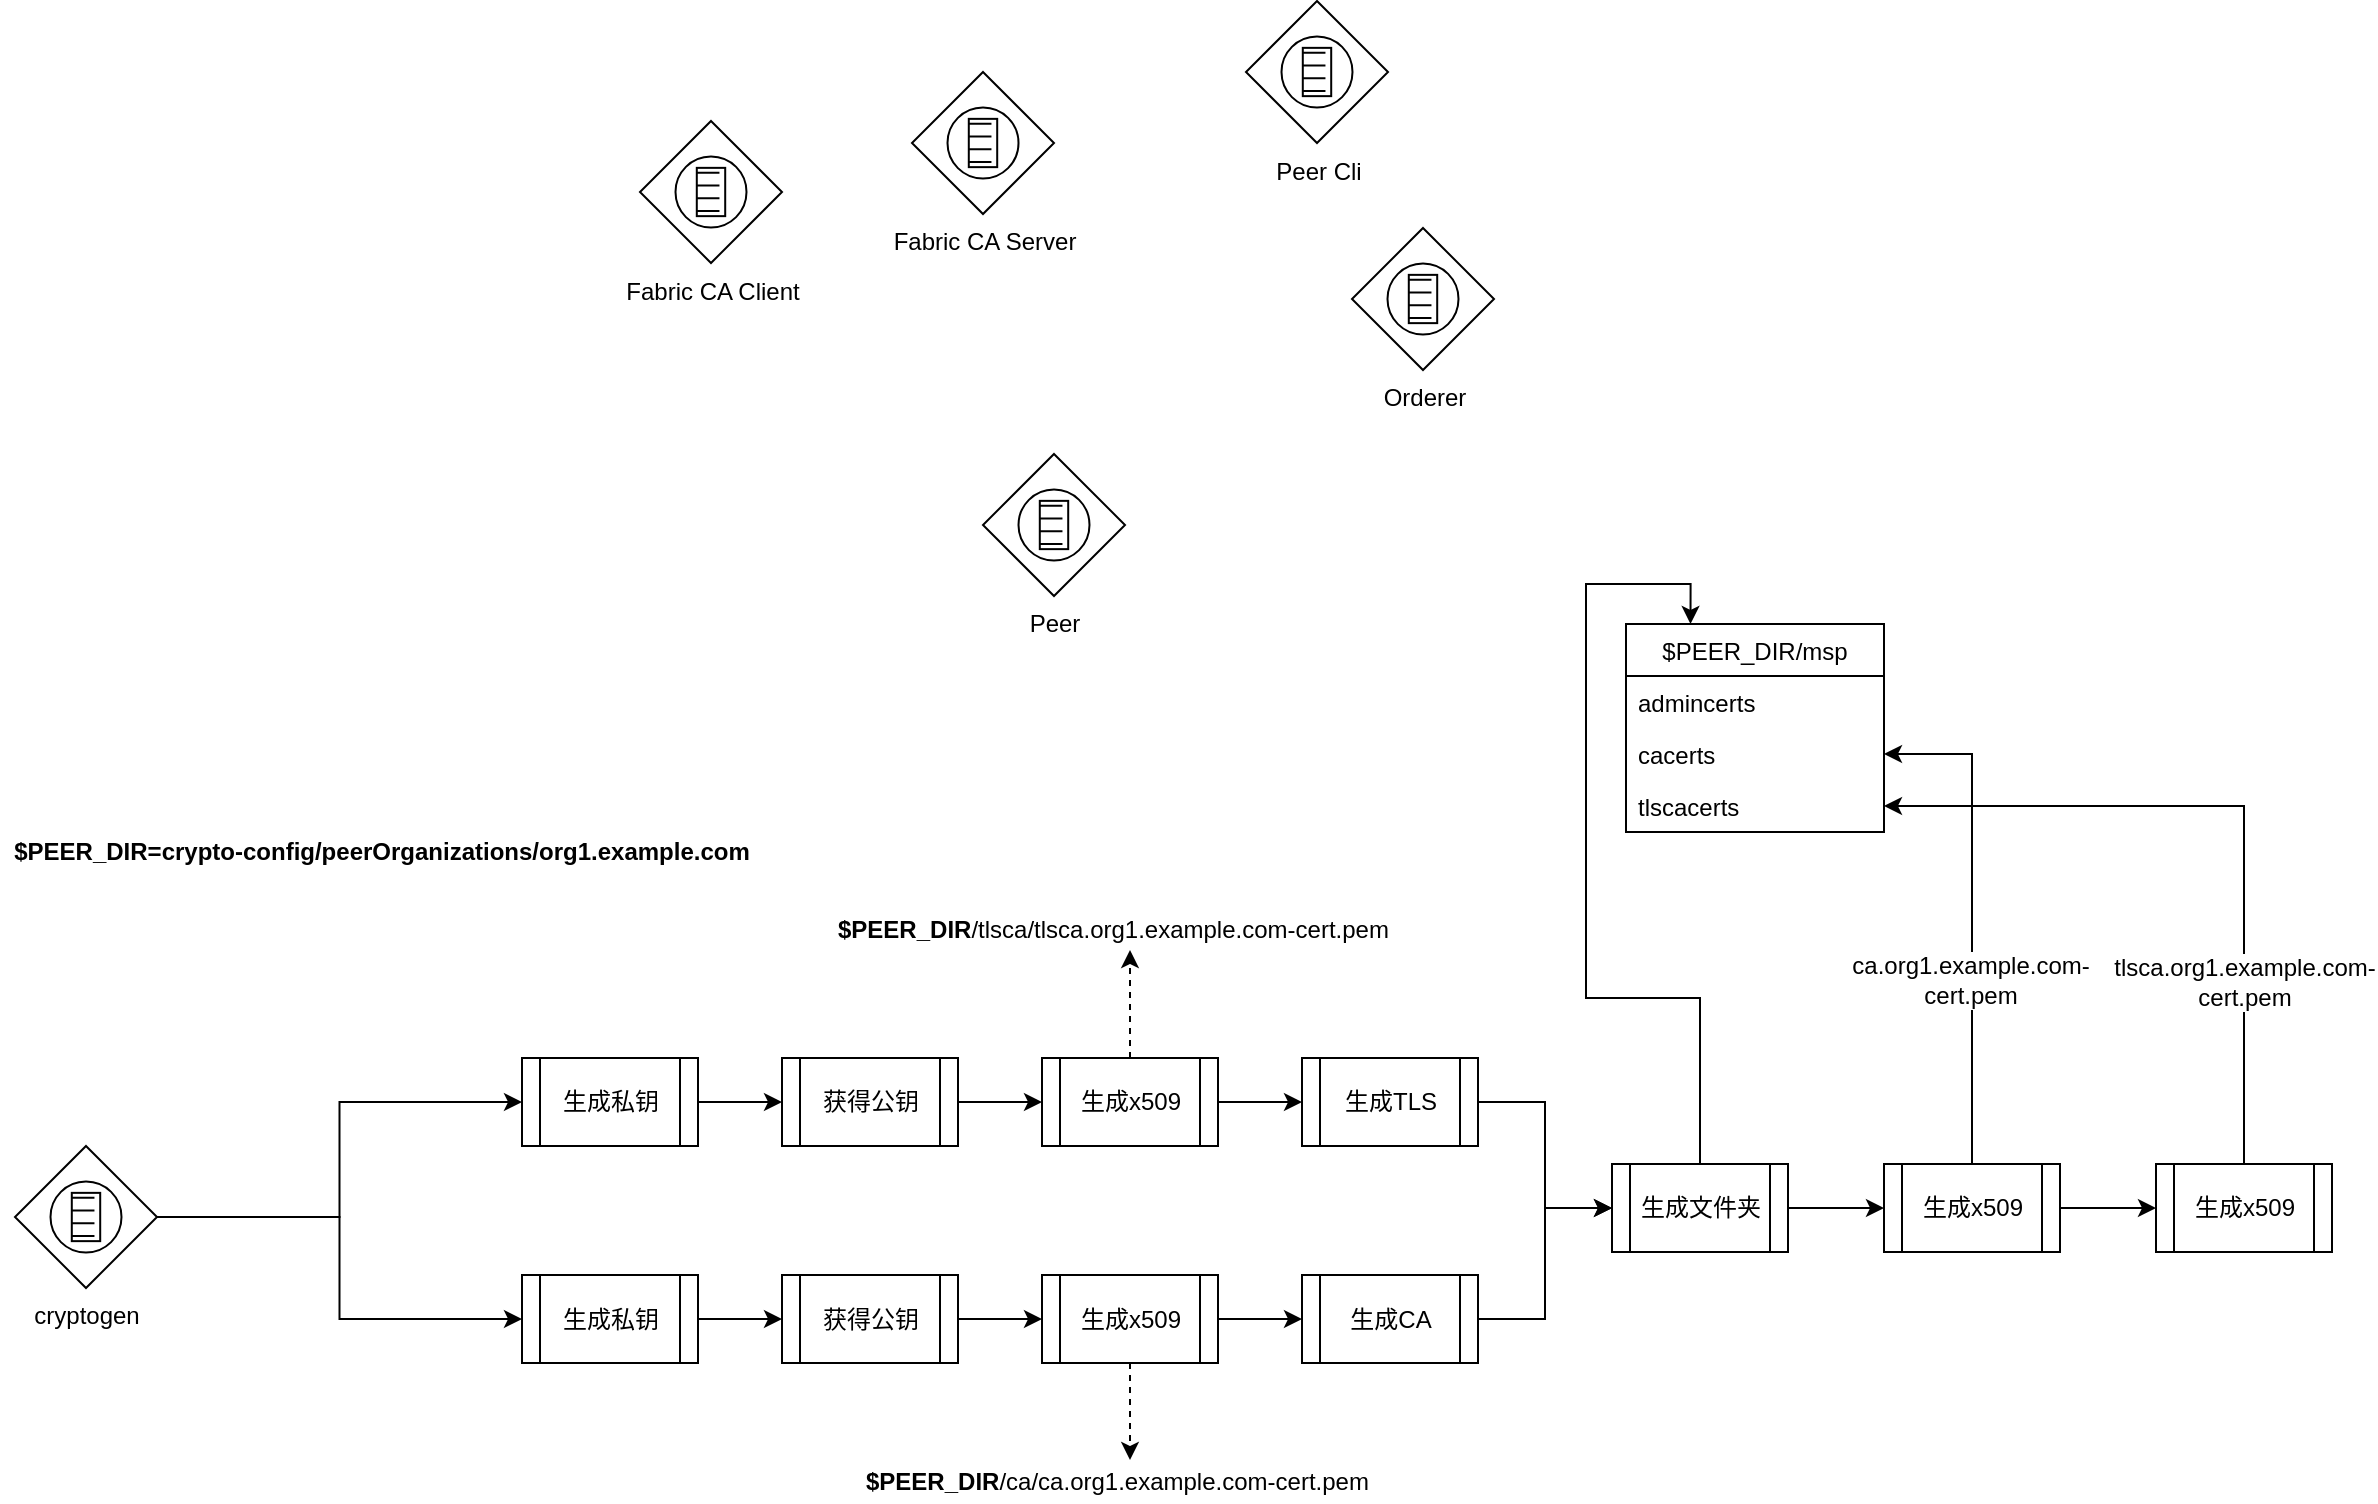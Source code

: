 <mxfile version="12.3.7" type="github" pages="1">
  <diagram id="f92AYcMgAs4UJ2Xm7mpZ" name="第 1 页">
    <mxGraphModel dx="1822" dy="762" grid="0" gridSize="10" guides="1" tooltips="1" connect="1" arrows="1" fold="1" page="0" pageScale="1" pageWidth="827" pageHeight="1169" math="0" shadow="0">
      <root>
        <mxCell id="0"/>
        <mxCell id="1" parent="0"/>
        <mxCell id="DQnRa8WI4qb7TQZ2dNu7-1" value="Fabric CA Server" style="shape=mxgraph.bpmn.shape;html=1;verticalLabelPosition=bottom;labelBackgroundColor=#ffffff;verticalAlign=top;align=center;perimeter=rhombusPerimeter;background=gateway;outlineConnect=0;outline=standard;symbol=conditional;" parent="1" vertex="1">
          <mxGeometry x="248" y="334" width="71" height="71" as="geometry"/>
        </mxCell>
        <mxCell id="DQnRa8WI4qb7TQZ2dNu7-2" value="Orderer" style="shape=mxgraph.bpmn.shape;html=1;verticalLabelPosition=bottom;labelBackgroundColor=#ffffff;verticalAlign=top;align=center;perimeter=rhombusPerimeter;background=gateway;outlineConnect=0;outline=standard;symbol=conditional;" parent="1" vertex="1">
          <mxGeometry x="468" y="412" width="71" height="71" as="geometry"/>
        </mxCell>
        <mxCell id="DQnRa8WI4qb7TQZ2dNu7-3" value="Peer&lt;br&gt;" style="shape=mxgraph.bpmn.shape;html=1;verticalLabelPosition=bottom;labelBackgroundColor=#ffffff;verticalAlign=top;align=center;perimeter=rhombusPerimeter;background=gateway;outlineConnect=0;outline=standard;symbol=conditional;" parent="1" vertex="1">
          <mxGeometry x="283.5" y="525" width="71" height="71" as="geometry"/>
        </mxCell>
        <mxCell id="DQnRa8WI4qb7TQZ2dNu7-4" value="Fabric CA Client&lt;br&gt;" style="shape=mxgraph.bpmn.shape;html=1;verticalLabelPosition=bottom;labelBackgroundColor=#ffffff;verticalAlign=top;align=center;perimeter=rhombusPerimeter;background=gateway;outlineConnect=0;outline=standard;symbol=conditional;" parent="1" vertex="1">
          <mxGeometry x="112" y="358.5" width="71" height="71" as="geometry"/>
        </mxCell>
        <mxCell id="DQnRa8WI4qb7TQZ2dNu7-5" value="Peer Cli" style="shape=mxgraph.bpmn.shape;html=1;verticalLabelPosition=bottom;labelBackgroundColor=#ffffff;verticalAlign=top;align=center;perimeter=rhombusPerimeter;background=gateway;outlineConnect=0;outline=standard;symbol=conditional;" parent="1" vertex="1">
          <mxGeometry x="415" y="298.5" width="71" height="71" as="geometry"/>
        </mxCell>
        <mxCell id="DQnRa8WI4qb7TQZ2dNu7-8" style="edgeStyle=orthogonalEdgeStyle;rounded=0;orthogonalLoop=1;jettySize=auto;html=1;exitX=1;exitY=0.5;exitDx=0;exitDy=0;" parent="1" source="DQnRa8WI4qb7TQZ2dNu7-6" target="DQnRa8WI4qb7TQZ2dNu7-7" edge="1">
          <mxGeometry relative="1" as="geometry"/>
        </mxCell>
        <mxCell id="DQnRa8WI4qb7TQZ2dNu7-23" style="edgeStyle=orthogonalEdgeStyle;rounded=0;orthogonalLoop=1;jettySize=auto;html=1;exitX=1;exitY=0.5;exitDx=0;exitDy=0;" parent="1" source="DQnRa8WI4qb7TQZ2dNu7-6" target="DQnRa8WI4qb7TQZ2dNu7-17" edge="1">
          <mxGeometry relative="1" as="geometry"/>
        </mxCell>
        <mxCell id="DQnRa8WI4qb7TQZ2dNu7-6" value="cryptogen" style="shape=mxgraph.bpmn.shape;html=1;verticalLabelPosition=bottom;labelBackgroundColor=#ffffff;verticalAlign=top;align=center;perimeter=rhombusPerimeter;background=gateway;outlineConnect=0;outline=standard;symbol=conditional;" parent="1" vertex="1">
          <mxGeometry x="-200.5" y="871" width="71" height="71" as="geometry"/>
        </mxCell>
        <mxCell id="DQnRa8WI4qb7TQZ2dNu7-12" style="edgeStyle=orthogonalEdgeStyle;rounded=0;orthogonalLoop=1;jettySize=auto;html=1;exitX=1;exitY=0.5;exitDx=0;exitDy=0;" parent="1" source="DQnRa8WI4qb7TQZ2dNu7-7" target="DQnRa8WI4qb7TQZ2dNu7-10" edge="1">
          <mxGeometry relative="1" as="geometry"/>
        </mxCell>
        <mxCell id="DQnRa8WI4qb7TQZ2dNu7-7" value="生成私钥" style="shape=process;whiteSpace=wrap;html=1;backgroundOutline=1;" parent="1" vertex="1">
          <mxGeometry x="53" y="935.5" width="88" height="44" as="geometry"/>
        </mxCell>
        <mxCell id="DQnRa8WI4qb7TQZ2dNu7-13" style="edgeStyle=orthogonalEdgeStyle;rounded=0;orthogonalLoop=1;jettySize=auto;html=1;exitX=1;exitY=0.5;exitDx=0;exitDy=0;" parent="1" source="DQnRa8WI4qb7TQZ2dNu7-10" target="DQnRa8WI4qb7TQZ2dNu7-11" edge="1">
          <mxGeometry relative="1" as="geometry"/>
        </mxCell>
        <mxCell id="DQnRa8WI4qb7TQZ2dNu7-10" value="获得公钥" style="shape=process;whiteSpace=wrap;html=1;backgroundOutline=1;" parent="1" vertex="1">
          <mxGeometry x="183" y="935.5" width="88" height="44" as="geometry"/>
        </mxCell>
        <mxCell id="DQnRa8WI4qb7TQZ2dNu7-15" style="edgeStyle=orthogonalEdgeStyle;rounded=0;orthogonalLoop=1;jettySize=auto;html=1;exitX=1;exitY=0.5;exitDx=0;exitDy=0;" parent="1" source="DQnRa8WI4qb7TQZ2dNu7-11" target="DQnRa8WI4qb7TQZ2dNu7-14" edge="1">
          <mxGeometry relative="1" as="geometry"/>
        </mxCell>
        <mxCell id="DQnRa8WI4qb7TQZ2dNu7-25" style="edgeStyle=orthogonalEdgeStyle;rounded=0;orthogonalLoop=1;jettySize=auto;html=1;exitX=0.5;exitY=1;exitDx=0;exitDy=0;dashed=1;" parent="1" source="DQnRa8WI4qb7TQZ2dNu7-11" edge="1">
          <mxGeometry relative="1" as="geometry">
            <mxPoint x="357" y="1028" as="targetPoint"/>
          </mxGeometry>
        </mxCell>
        <mxCell id="DQnRa8WI4qb7TQZ2dNu7-11" value="生成x509" style="shape=process;whiteSpace=wrap;html=1;backgroundOutline=1;" parent="1" vertex="1">
          <mxGeometry x="313" y="935.5" width="88" height="44" as="geometry"/>
        </mxCell>
        <mxCell id="iKKrUd_esFu9r2qwNutK-3" style="edgeStyle=orthogonalEdgeStyle;rounded=0;orthogonalLoop=1;jettySize=auto;html=1;exitX=1;exitY=0.5;exitDx=0;exitDy=0;entryX=0;entryY=0.5;entryDx=0;entryDy=0;" edge="1" parent="1" source="DQnRa8WI4qb7TQZ2dNu7-14" target="iKKrUd_esFu9r2qwNutK-1">
          <mxGeometry relative="1" as="geometry"/>
        </mxCell>
        <mxCell id="DQnRa8WI4qb7TQZ2dNu7-14" value="生成CA" style="shape=process;whiteSpace=wrap;html=1;backgroundOutline=1;" parent="1" vertex="1">
          <mxGeometry x="443" y="935.5" width="88" height="44" as="geometry"/>
        </mxCell>
        <mxCell id="DQnRa8WI4qb7TQZ2dNu7-16" style="edgeStyle=orthogonalEdgeStyle;rounded=0;orthogonalLoop=1;jettySize=auto;html=1;exitX=1;exitY=0.5;exitDx=0;exitDy=0;" parent="1" source="DQnRa8WI4qb7TQZ2dNu7-17" target="DQnRa8WI4qb7TQZ2dNu7-19" edge="1">
          <mxGeometry relative="1" as="geometry"/>
        </mxCell>
        <mxCell id="DQnRa8WI4qb7TQZ2dNu7-17" value="生成私钥" style="shape=process;whiteSpace=wrap;html=1;backgroundOutline=1;" parent="1" vertex="1">
          <mxGeometry x="53" y="827" width="88" height="44" as="geometry"/>
        </mxCell>
        <mxCell id="DQnRa8WI4qb7TQZ2dNu7-18" style="edgeStyle=orthogonalEdgeStyle;rounded=0;orthogonalLoop=1;jettySize=auto;html=1;exitX=1;exitY=0.5;exitDx=0;exitDy=0;" parent="1" source="DQnRa8WI4qb7TQZ2dNu7-19" target="DQnRa8WI4qb7TQZ2dNu7-21" edge="1">
          <mxGeometry relative="1" as="geometry"/>
        </mxCell>
        <mxCell id="DQnRa8WI4qb7TQZ2dNu7-19" value="获得公钥" style="shape=process;whiteSpace=wrap;html=1;backgroundOutline=1;" parent="1" vertex="1">
          <mxGeometry x="183" y="827" width="88" height="44" as="geometry"/>
        </mxCell>
        <mxCell id="DQnRa8WI4qb7TQZ2dNu7-20" style="edgeStyle=orthogonalEdgeStyle;rounded=0;orthogonalLoop=1;jettySize=auto;html=1;exitX=1;exitY=0.5;exitDx=0;exitDy=0;" parent="1" source="DQnRa8WI4qb7TQZ2dNu7-21" target="DQnRa8WI4qb7TQZ2dNu7-22" edge="1">
          <mxGeometry relative="1" as="geometry"/>
        </mxCell>
        <mxCell id="DQnRa8WI4qb7TQZ2dNu7-27" style="edgeStyle=orthogonalEdgeStyle;rounded=0;orthogonalLoop=1;jettySize=auto;html=1;exitX=0.5;exitY=0;exitDx=0;exitDy=0;dashed=1;" parent="1" source="DQnRa8WI4qb7TQZ2dNu7-21" target="DQnRa8WI4qb7TQZ2dNu7-26" edge="1">
          <mxGeometry relative="1" as="geometry"/>
        </mxCell>
        <mxCell id="DQnRa8WI4qb7TQZ2dNu7-21" value="生成x509" style="shape=process;whiteSpace=wrap;html=1;backgroundOutline=1;" parent="1" vertex="1">
          <mxGeometry x="313" y="827" width="88" height="44" as="geometry"/>
        </mxCell>
        <mxCell id="iKKrUd_esFu9r2qwNutK-2" style="edgeStyle=orthogonalEdgeStyle;rounded=0;orthogonalLoop=1;jettySize=auto;html=1;exitX=1;exitY=0.5;exitDx=0;exitDy=0;entryX=0;entryY=0.5;entryDx=0;entryDy=0;" edge="1" parent="1" source="DQnRa8WI4qb7TQZ2dNu7-22" target="iKKrUd_esFu9r2qwNutK-1">
          <mxGeometry relative="1" as="geometry"/>
        </mxCell>
        <mxCell id="DQnRa8WI4qb7TQZ2dNu7-22" value="生成TLS" style="shape=process;whiteSpace=wrap;html=1;backgroundOutline=1;" parent="1" vertex="1">
          <mxGeometry x="443" y="827" width="88" height="44" as="geometry"/>
        </mxCell>
        <mxCell id="DQnRa8WI4qb7TQZ2dNu7-24" value="&lt;span style=&quot;font-weight: 700 ; text-align: center&quot;&gt;$PEER_DIR&lt;/span&gt;/ca/ca.&lt;span style=&quot;text-align: center&quot;&gt;org1.example.com-cert.pem&lt;/span&gt;" style="text;html=1;strokeColor=none;fillColor=none;align=left;verticalAlign=middle;whiteSpace=wrap;rounded=0;" parent="1" vertex="1">
          <mxGeometry x="223" y="1029" width="268" height="20" as="geometry"/>
        </mxCell>
        <mxCell id="DQnRa8WI4qb7TQZ2dNu7-26" value="&lt;span style=&quot;font-weight: 700 ; text-align: center&quot;&gt;$PEER_DIR&lt;/span&gt;/tlsca/tlsca.&lt;span style=&quot;text-align: center&quot;&gt;org1.example.com-cert.pem&lt;/span&gt;" style="text;html=1;strokeColor=none;fillColor=none;align=left;verticalAlign=middle;whiteSpace=wrap;rounded=0;" parent="1" vertex="1">
          <mxGeometry x="209" y="753" width="296" height="20" as="geometry"/>
        </mxCell>
        <mxCell id="iKKrUd_esFu9r2qwNutK-11" style="edgeStyle=orthogonalEdgeStyle;rounded=0;orthogonalLoop=1;jettySize=auto;html=1;exitX=0.5;exitY=0;exitDx=0;exitDy=0;entryX=0.25;entryY=0;entryDx=0;entryDy=0;" edge="1" parent="1" source="iKKrUd_esFu9r2qwNutK-1" target="iKKrUd_esFu9r2qwNutK-5">
          <mxGeometry relative="1" as="geometry"/>
        </mxCell>
        <mxCell id="iKKrUd_esFu9r2qwNutK-14" style="edgeStyle=orthogonalEdgeStyle;rounded=0;orthogonalLoop=1;jettySize=auto;html=1;exitX=1;exitY=0.5;exitDx=0;exitDy=0;" edge="1" parent="1" source="iKKrUd_esFu9r2qwNutK-1" target="iKKrUd_esFu9r2qwNutK-13">
          <mxGeometry relative="1" as="geometry"/>
        </mxCell>
        <mxCell id="iKKrUd_esFu9r2qwNutK-1" value="生成文件夹" style="shape=process;whiteSpace=wrap;html=1;backgroundOutline=1;" vertex="1" parent="1">
          <mxGeometry x="598" y="880" width="88" height="44" as="geometry"/>
        </mxCell>
        <mxCell id="iKKrUd_esFu9r2qwNutK-5" value="$PEER_DIR/msp" style="swimlane;fontStyle=0;childLayout=stackLayout;horizontal=1;startSize=26;fillColor=none;horizontalStack=0;resizeParent=1;resizeParentMax=0;resizeLast=0;collapsible=1;marginBottom=0;" vertex="1" parent="1">
          <mxGeometry x="605" y="610" width="129" height="104" as="geometry"/>
        </mxCell>
        <mxCell id="iKKrUd_esFu9r2qwNutK-6" value="admincerts" style="text;strokeColor=none;fillColor=none;align=left;verticalAlign=top;spacingLeft=4;spacingRight=4;overflow=hidden;rotatable=0;points=[[0,0.5],[1,0.5]];portConstraint=eastwest;" vertex="1" parent="iKKrUd_esFu9r2qwNutK-5">
          <mxGeometry y="26" width="129" height="26" as="geometry"/>
        </mxCell>
        <mxCell id="iKKrUd_esFu9r2qwNutK-7" value="cacerts" style="text;strokeColor=none;fillColor=none;align=left;verticalAlign=top;spacingLeft=4;spacingRight=4;overflow=hidden;rotatable=0;points=[[0,0.5],[1,0.5]];portConstraint=eastwest;" vertex="1" parent="iKKrUd_esFu9r2qwNutK-5">
          <mxGeometry y="52" width="129" height="26" as="geometry"/>
        </mxCell>
        <mxCell id="iKKrUd_esFu9r2qwNutK-8" value="tlscacerts" style="text;strokeColor=none;fillColor=none;align=left;verticalAlign=top;spacingLeft=4;spacingRight=4;overflow=hidden;rotatable=0;points=[[0,0.5],[1,0.5]];portConstraint=eastwest;" vertex="1" parent="iKKrUd_esFu9r2qwNutK-5">
          <mxGeometry y="78" width="129" height="26" as="geometry"/>
        </mxCell>
        <mxCell id="iKKrUd_esFu9r2qwNutK-12" value="$PEER_DIR=&lt;span style=&quot;text-align: left&quot;&gt;crypto-config/peerOrganizations/org1.example.com&lt;/span&gt;" style="text;html=1;strokeColor=none;fillColor=none;align=center;verticalAlign=middle;whiteSpace=wrap;rounded=0;fontStyle=1" vertex="1" parent="1">
          <mxGeometry x="-208" y="714" width="382" height="20" as="geometry"/>
        </mxCell>
        <mxCell id="iKKrUd_esFu9r2qwNutK-15" style="edgeStyle=orthogonalEdgeStyle;rounded=0;orthogonalLoop=1;jettySize=auto;html=1;exitX=0.5;exitY=0;exitDx=0;exitDy=0;entryX=1;entryY=0.5;entryDx=0;entryDy=0;" edge="1" parent="1" source="iKKrUd_esFu9r2qwNutK-13" target="iKKrUd_esFu9r2qwNutK-7">
          <mxGeometry relative="1" as="geometry"/>
        </mxCell>
        <mxCell id="iKKrUd_esFu9r2qwNutK-16" value="&lt;span style=&quot;text-align: left ; white-space: normal&quot;&gt;ca.&lt;/span&gt;&lt;span style=&quot;white-space: normal&quot;&gt;org1.example.com-cert.pem&lt;/span&gt;" style="text;html=1;align=center;verticalAlign=middle;resizable=0;points=[];;labelBackgroundColor=#ffffff;" vertex="1" connectable="0" parent="iKKrUd_esFu9r2qwNutK-15">
          <mxGeometry x="-0.261" y="1" relative="1" as="geometry">
            <mxPoint as="offset"/>
          </mxGeometry>
        </mxCell>
        <mxCell id="iKKrUd_esFu9r2qwNutK-18" style="edgeStyle=orthogonalEdgeStyle;rounded=0;orthogonalLoop=1;jettySize=auto;html=1;exitX=1;exitY=0.5;exitDx=0;exitDy=0;" edge="1" parent="1" source="iKKrUd_esFu9r2qwNutK-13" target="iKKrUd_esFu9r2qwNutK-17">
          <mxGeometry relative="1" as="geometry"/>
        </mxCell>
        <mxCell id="iKKrUd_esFu9r2qwNutK-13" value="生成x509" style="shape=process;whiteSpace=wrap;html=1;backgroundOutline=1;" vertex="1" parent="1">
          <mxGeometry x="734" y="880" width="88" height="44" as="geometry"/>
        </mxCell>
        <mxCell id="iKKrUd_esFu9r2qwNutK-19" style="edgeStyle=orthogonalEdgeStyle;rounded=0;orthogonalLoop=1;jettySize=auto;html=1;exitX=0.5;exitY=0;exitDx=0;exitDy=0;entryX=1;entryY=0.5;entryDx=0;entryDy=0;" edge="1" parent="1" source="iKKrUd_esFu9r2qwNutK-17" target="iKKrUd_esFu9r2qwNutK-8">
          <mxGeometry relative="1" as="geometry"/>
        </mxCell>
        <mxCell id="iKKrUd_esFu9r2qwNutK-23" value="&lt;span style=&quot;text-align: left ; white-space: normal&quot;&gt;tlsca.&lt;/span&gt;&lt;span style=&quot;white-space: normal&quot;&gt;org1.example.com-cert.pem&lt;/span&gt;" style="text;html=1;align=center;verticalAlign=middle;resizable=0;points=[];;labelBackgroundColor=#ffffff;" vertex="1" connectable="0" parent="iKKrUd_esFu9r2qwNutK-19">
          <mxGeometry x="-0.281" y="1" relative="1" as="geometry">
            <mxPoint x="1" y="38" as="offset"/>
          </mxGeometry>
        </mxCell>
        <mxCell id="iKKrUd_esFu9r2qwNutK-17" value="生成x509" style="shape=process;whiteSpace=wrap;html=1;backgroundOutline=1;" vertex="1" parent="1">
          <mxGeometry x="870" y="880" width="88" height="44" as="geometry"/>
        </mxCell>
      </root>
    </mxGraphModel>
  </diagram>
</mxfile>
